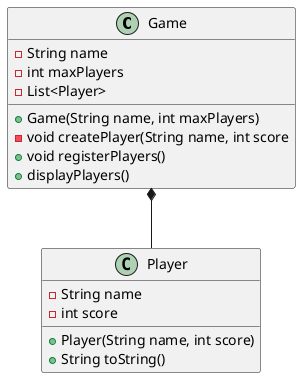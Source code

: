 @startuml
'https://plantuml.com/class-diagram
class Game
class Player


Game *-- Player


class Game {
- String name
- int maxPlayers
- List<Player>

+ Game(String name, int maxPlayers)
- void createPlayer(String name, int score
+ void registerPlayers()
+ displayPlayers()

}
class Player {
- String name
- int score
+ Player(String name, int score)
+ String toString()
}



@enduml